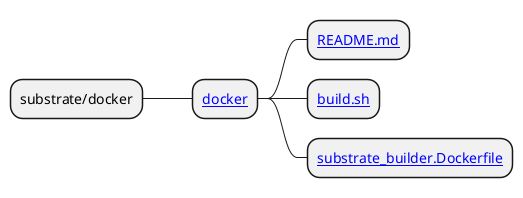 @startmindmap
* substrate/docker
** [[https://github.com/paritytech/substrate/blob/master/docker docker]]
*** [[https://github.com/paritytech/substrate/blob/master/docker/README.md README.md]]
*** [[https://github.com/paritytech/substrate/blob/master/docker/build.sh build.sh]]
*** [[https://github.com/paritytech/substrate/blob/master/docker/substrate_builder.Dockerfile substrate_builder.Dockerfile]]
@endmindmap